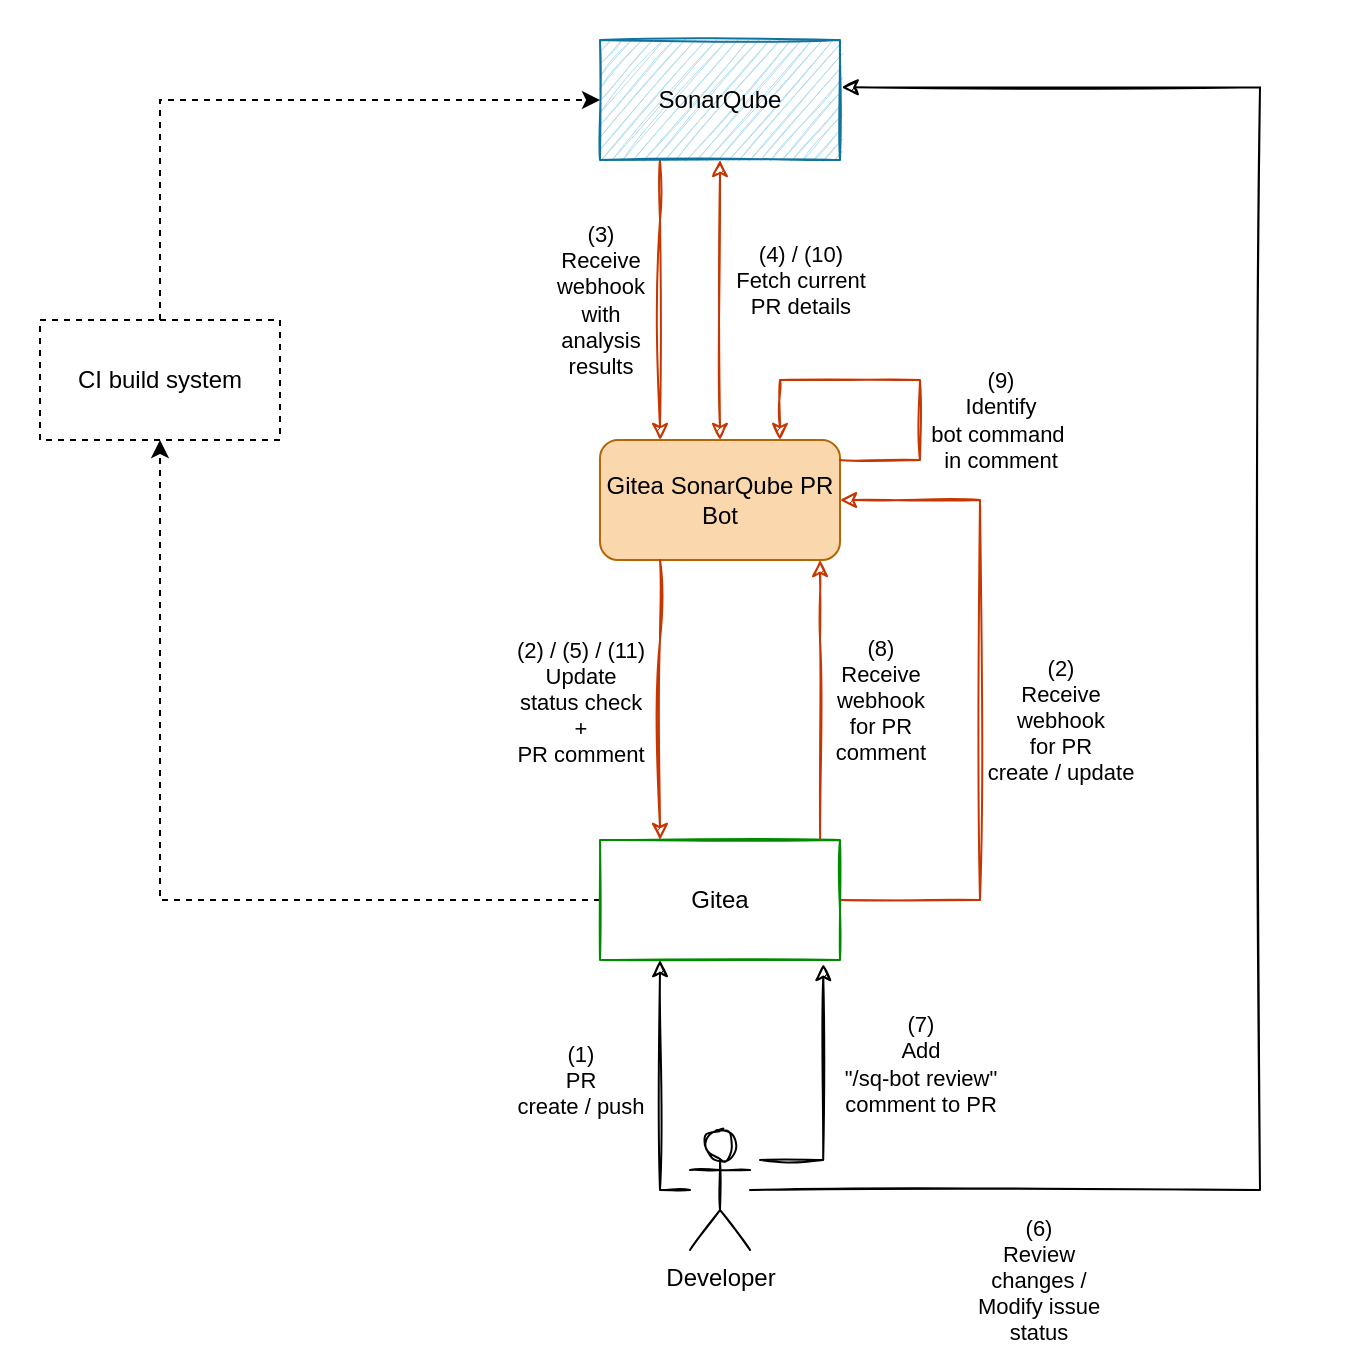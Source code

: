 <mxfile version="14.6.13" type="device"><diagram id="XhABa4TpQoJToBZdQaZ8" name="Page-1"><mxGraphModel dx="1086" dy="816" grid="1" gridSize="10" guides="1" tooltips="1" connect="1" arrows="1" fold="1" page="1" pageScale="1" pageWidth="827" pageHeight="1169" math="0" shadow="0"><root><mxCell id="0"/><mxCell id="1" parent="0"/><mxCell id="HOrjmSJbWTsOlK8Ii8Vd-26" value="" style="whiteSpace=wrap;html=1;aspect=fixed;rounded=0;shadow=0;glass=0;dashed=1;sketch=0;fontColor=#000000;gradientColor=none;strokeColor=none;" parent="1" vertex="1"><mxGeometry x="40" y="20" width="680" height="680" as="geometry"/></mxCell><mxCell id="HOrjmSJbWTsOlK8Ii8Vd-18" value="(7)&lt;br&gt;Add&lt;br&gt;&quot;/sq-bot review&quot;&lt;br&gt;comment to PR" style="edgeStyle=orthogonalEdgeStyle;rounded=0;sketch=1;orthogonalLoop=1;jettySize=auto;html=1;entryX=0.847;entryY=1.033;entryDx=0;entryDy=0;entryPerimeter=0;fillColor=none;" parent="1" edge="1"><mxGeometry x="0.23" y="-48" relative="1" as="geometry"><mxPoint x="420" y="600" as="sourcePoint"/><mxPoint x="451.64" y="501.98" as="targetPoint"/><Array as="points"><mxPoint x="452" y="600"/></Array><mxPoint as="offset"/></mxGeometry></mxCell><mxCell id="HOrjmSJbWTsOlK8Ii8Vd-13" value="(3)&lt;br&gt;Receive&lt;br&gt;webhook&lt;br&gt;with&lt;br&gt;analysis&lt;br&gt;results" style="edgeStyle=orthogonalEdgeStyle;rounded=0;sketch=1;orthogonalLoop=1;jettySize=auto;html=1;entryX=0.25;entryY=0;entryDx=0;entryDy=0;fillColor=#fa6800;strokeColor=#C73500;" parent="1" source="HOrjmSJbWTsOlK8Ii8Vd-4" target="HOrjmSJbWTsOlK8Ii8Vd-1" edge="1"><mxGeometry y="-30" relative="1" as="geometry"><Array as="points"><mxPoint x="370" y="130"/><mxPoint x="370" y="130"/></Array><mxPoint as="offset"/></mxGeometry></mxCell><mxCell id="HOrjmSJbWTsOlK8Ii8Vd-4" value="SonarQube" style="rounded=0;whiteSpace=wrap;html=1;sketch=1;fillColor=#b1ddf0;strokeColor=#10739e;" parent="1" vertex="1"><mxGeometry x="340" y="40" width="120" height="60" as="geometry"/></mxCell><mxCell id="HOrjmSJbWTsOlK8Ii8Vd-12" value="" style="edgeStyle=orthogonalEdgeStyle;rounded=0;sketch=0;orthogonalLoop=1;jettySize=auto;html=1;entryX=0;entryY=0.5;entryDx=0;entryDy=0;fillColor=#fa6800;dashed=1;exitX=0.5;exitY=0;exitDx=0;exitDy=0;" parent="1" source="HOrjmSJbWTsOlK8Ii8Vd-5" target="HOrjmSJbWTsOlK8Ii8Vd-4" edge="1"><mxGeometry x="0.083" y="10" relative="1" as="geometry"><Array as="points"><mxPoint x="120" y="70"/></Array><mxPoint as="offset"/></mxGeometry></mxCell><mxCell id="HOrjmSJbWTsOlK8Ii8Vd-5" value="CI build system" style="rounded=0;whiteSpace=wrap;html=1;sketch=0;dashed=1;" parent="1" vertex="1"><mxGeometry x="60" y="180" width="120" height="60" as="geometry"/></mxCell><mxCell id="HOrjmSJbWTsOlK8Ii8Vd-11" value="" style="edgeStyle=orthogonalEdgeStyle;rounded=0;sketch=0;orthogonalLoop=1;jettySize=auto;html=1;entryX=0.5;entryY=1;entryDx=0;entryDy=0;fillColor=#fa6800;dashed=1;" parent="1" source="HOrjmSJbWTsOlK8Ii8Vd-6" target="HOrjmSJbWTsOlK8Ii8Vd-5" edge="1"><mxGeometry x="-0.51" y="10" relative="1" as="geometry"><mxPoint as="offset"/></mxGeometry></mxCell><mxCell id="HOrjmSJbWTsOlK8Ii8Vd-15" value="(2)&lt;br&gt;Receive&lt;br&gt;webhook&lt;br&gt;for PR &lt;br&gt;create / update" style="edgeStyle=orthogonalEdgeStyle;rounded=0;sketch=1;orthogonalLoop=1;jettySize=auto;html=1;entryX=1;entryY=0.5;entryDx=0;entryDy=0;fillColor=#fa6800;strokeColor=#C73500;" parent="1" source="HOrjmSJbWTsOlK8Ii8Vd-6" target="HOrjmSJbWTsOlK8Ii8Vd-1" edge="1"><mxGeometry x="-0.059" y="-40" relative="1" as="geometry"><Array as="points"><mxPoint x="530" y="470"/><mxPoint x="530" y="270"/></Array><mxPoint as="offset"/></mxGeometry></mxCell><mxCell id="HOrjmSJbWTsOlK8Ii8Vd-6" value="Gitea" style="rounded=0;whiteSpace=wrap;html=1;sketch=1;strokeColor=#008A00;" parent="1" vertex="1"><mxGeometry x="340" y="440" width="120" height="60" as="geometry"/></mxCell><mxCell id="HOrjmSJbWTsOlK8Ii8Vd-8" value="(1)&lt;br&gt;PR&lt;br&gt;create / push" style="edgeStyle=orthogonalEdgeStyle;rounded=0;orthogonalLoop=1;jettySize=auto;html=1;sketch=1;fillColor=#fa6800;entryX=0.25;entryY=1;entryDx=0;entryDy=0;" parent="1" source="HOrjmSJbWTsOlK8Ii8Vd-7" target="HOrjmSJbWTsOlK8Ii8Vd-6" edge="1"><mxGeometry x="0.077" y="40" relative="1" as="geometry"><mxPoint x="210" y="540" as="targetPoint"/><Array as="points"><mxPoint x="370" y="615"/></Array><mxPoint as="offset"/></mxGeometry></mxCell><mxCell id="HOrjmSJbWTsOlK8Ii8Vd-19" value="(6)&lt;br&gt;Review&lt;br&gt;changes /&lt;br&gt;Modify issue&lt;br&gt;status" style="edgeStyle=orthogonalEdgeStyle;rounded=0;sketch=1;orthogonalLoop=1;jettySize=auto;html=1;entryX=1.007;entryY=0.394;entryDx=0;entryDy=0;entryPerimeter=0;startArrow=none;startFill=0;endArrow=classic;endFill=1;strokeColor=#000000;" parent="1" source="HOrjmSJbWTsOlK8Ii8Vd-7" target="HOrjmSJbWTsOlK8Ii8Vd-4" edge="1"><mxGeometry x="-0.717" y="-45" relative="1" as="geometry"><Array as="points"><mxPoint x="670" y="615"/><mxPoint x="670" y="64"/></Array><mxPoint as="offset"/></mxGeometry></mxCell><mxCell id="HOrjmSJbWTsOlK8Ii8Vd-7" value="Developer" style="shape=umlActor;verticalLabelPosition=bottom;verticalAlign=top;html=1;outlineConnect=0;sketch=1;" parent="1" vertex="1"><mxGeometry x="385" y="585" width="30" height="60" as="geometry"/></mxCell><mxCell id="HOrjmSJbWTsOlK8Ii8Vd-10" value="V" style="group;sketch=1;shadow=0;glass=0;fontColor=#000000;" parent="1" vertex="1" connectable="0"><mxGeometry x="340" y="240" width="120" height="60" as="geometry"/></mxCell><mxCell id="HOrjmSJbWTsOlK8Ii8Vd-1" value="Gitea SonarQube PR Bot" style="rounded=1;whiteSpace=wrap;html=1;sketch=0;strokeColor=#b46504;fillColor=#fad7ac;" parent="HOrjmSJbWTsOlK8Ii8Vd-10" vertex="1"><mxGeometry width="120" height="60" as="geometry"/></mxCell><mxCell id="HOrjmSJbWTsOlK8Ii8Vd-24" value="(9)&lt;br&gt;Identify&lt;br&gt;bot command&amp;nbsp;&lt;br&gt;in comment" style="edgeStyle=orthogonalEdgeStyle;rounded=0;sketch=1;orthogonalLoop=1;jettySize=auto;html=1;startArrow=none;startFill=0;endArrow=classic;endFill=1;strokeColor=#C73500;entryX=0.75;entryY=0;entryDx=0;entryDy=0;fillColor=#fa6800;" parent="HOrjmSJbWTsOlK8Ii8Vd-10" source="HOrjmSJbWTsOlK8Ii8Vd-1" target="HOrjmSJbWTsOlK8Ii8Vd-1" edge="1"><mxGeometry as="geometry"><mxPoint x="90" y="-40" as="targetPoint"/><Array as="points"><mxPoint x="160" y="10"/><mxPoint x="160" y="-30"/><mxPoint x="90" y="-30"/></Array><mxPoint x="95" y="-15" as="offset"/></mxGeometry></mxCell><mxCell id="HOrjmSJbWTsOlK8Ii8Vd-16" value="(8)&lt;br&gt;Receive&lt;br&gt;webhook&lt;br&gt;for PR&lt;br&gt;comment" style="edgeStyle=orthogonalEdgeStyle;rounded=0;sketch=1;orthogonalLoop=1;jettySize=auto;html=1;entryX=0.917;entryY=-0.008;entryDx=0;entryDy=0;entryPerimeter=0;fillColor=#fa6800;endArrow=none;endFill=0;startArrow=classic;startFill=1;strokeColor=#C73500;" parent="1" source="HOrjmSJbWTsOlK8Ii8Vd-1" target="HOrjmSJbWTsOlK8Ii8Vd-6" edge="1"><mxGeometry x="0.004" y="30" relative="1" as="geometry"><Array as="points"><mxPoint x="450" y="340"/><mxPoint x="450" y="340"/></Array><mxPoint as="offset"/></mxGeometry></mxCell><mxCell id="HOrjmSJbWTsOlK8Ii8Vd-21" value="(4) / (10)&lt;br&gt;Fetch current&lt;br&gt;PR details" style="edgeStyle=orthogonalEdgeStyle;rounded=0;sketch=1;orthogonalLoop=1;jettySize=auto;html=1;entryX=0.5;entryY=1;entryDx=0;entryDy=0;startArrow=classic;startFill=1;endArrow=classic;endFill=1;strokeColor=#C73500;fillColor=#fa6800;" parent="1" source="HOrjmSJbWTsOlK8Ii8Vd-1" target="HOrjmSJbWTsOlK8Ii8Vd-4" edge="1"><mxGeometry x="0.143" y="-40" relative="1" as="geometry"><mxPoint as="offset"/></mxGeometry></mxCell><mxCell id="HOrjmSJbWTsOlK8Ii8Vd-22" style="edgeStyle=orthogonalEdgeStyle;rounded=0;sketch=1;orthogonalLoop=1;jettySize=auto;html=1;entryX=0.25;entryY=0;entryDx=0;entryDy=0;startArrow=none;startFill=0;endArrow=classic;endFill=1;strokeColor=#C73500;fillColor=#fa6800;" parent="1" source="HOrjmSJbWTsOlK8Ii8Vd-1" target="HOrjmSJbWTsOlK8Ii8Vd-6" edge="1"><mxGeometry relative="1" as="geometry"><Array as="points"><mxPoint x="370" y="340"/><mxPoint x="370" y="340"/></Array></mxGeometry></mxCell><mxCell id="HOrjmSJbWTsOlK8Ii8Vd-23" value="(2) / (5) / (11)&lt;br&gt;Update&lt;br&gt;status check&lt;br&gt;+&lt;br&gt;PR comment" style="edgeLabel;html=1;align=center;verticalAlign=middle;resizable=0;points=[];" parent="HOrjmSJbWTsOlK8Ii8Vd-22" vertex="1" connectable="0"><mxGeometry x="-0.293" y="1" relative="1" as="geometry"><mxPoint x="-41" y="21" as="offset"/></mxGeometry></mxCell></root></mxGraphModel></diagram></mxfile>